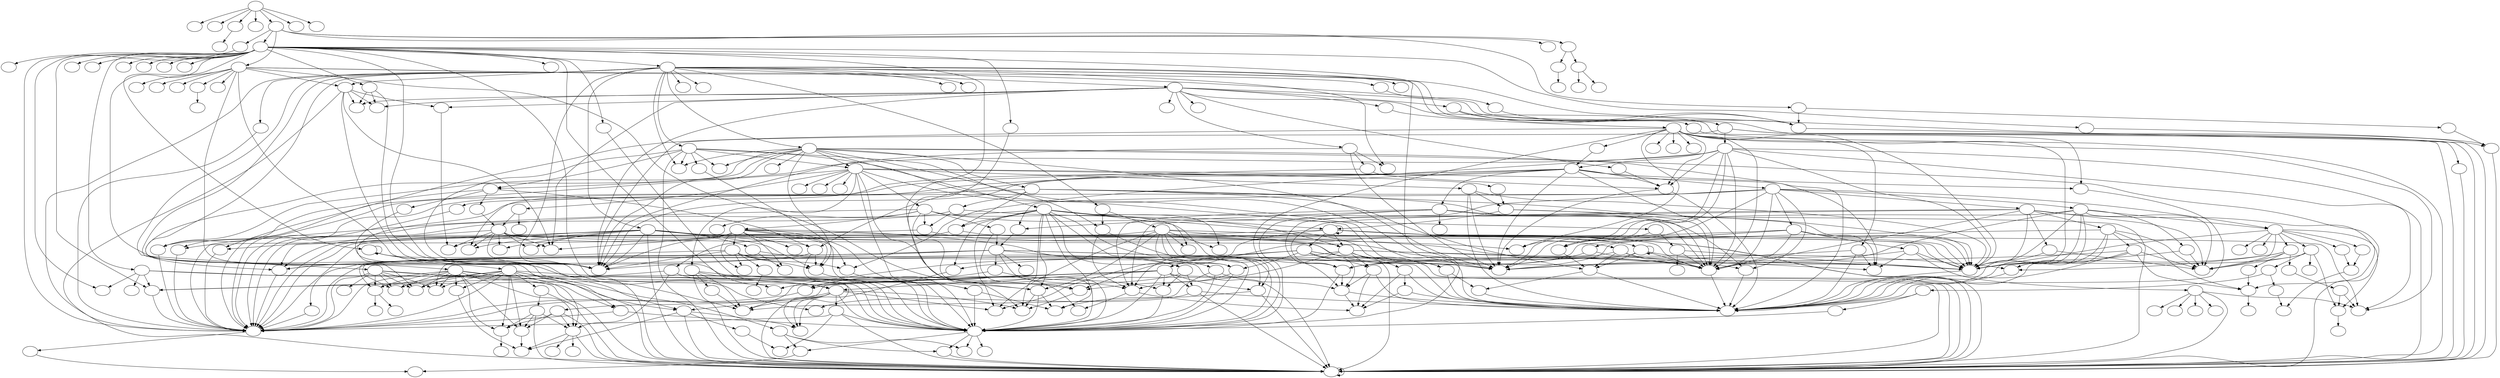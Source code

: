digraph  {
16850438 [fillcolor="#ffffff", func="start", label="", style=filled, type=func];
16851024 [fillcolor="#ffffff", func="__SEH_prolog", label="", style=filled, type=func];
16851020 [fillcolor="#ffffff", func="UserMathErrorFunction", label="", style=filled, type=func];
16851002 [fillcolor="#ffffff", func="sub_101203A", label="", style=filled, type=func];
16850996 [fillcolor="#ffffff", func="_initterm", label="", style=filled, type=func];
16838909 [fillcolor="#ffffff", func="sub_100F0FD", label="", style=filled, type=func];
16850990 [fillcolor="#ffffff", func="_XcptFilter", label="", style=filled, type=func];
16851083 [fillcolor="#ffffff", func="__SEH_epilog", label="", style=filled, type=func];
16851106 [fillcolor="#ffffff", func="_controlfp", label="", style=filled, type=func];
16860024 [fillcolor="#ffffff", func="sub_1014378", label="", style=filled, type=func];
16822307 [fillcolor="#ffffff", func="sub_100B023", label="", style=filled, type=func];
16836177 [fillcolor="#ffffff", func="sub_100E651", label="", style=filled, type=func];
16836337 [fillcolor="#ffffff", func="sub_100E6F1", label="", style=filled, type=func];
16837027 [fillcolor="#ffffff", func="sub_100E9A3", label="", style=filled, type=func];
16854644 [fillcolor="#ffffff", func="sub_1012E74", label="", style=filled, type=func];
16864315 [fillcolor="#ffffff", func="sub_101543B", label="", style=filled, type=func];
16859838 [fillcolor="#ffffff", func="sub_10142BE", label="", style=filled, type=func];
16803100 [fillcolor="#ffffff", func="sub_100651C", label="", style=filled, type=func];
16803220 [fillcolor="#ffffff", func="sub_1006594", label="", style=filled, type=func];
16789298 [fillcolor="#ffffff", func="sub_1002F32", label="", style=filled, type=func];
16852713 [fillcolor="#ffffff", func="sub_10126E9", label="", style=filled, type=func];
16851454 [fillcolor="#ffffff", func="sub_10121FE", label="", style=filled, type=func];
16856750 [fillcolor="#ffffff", func="sub_10136AE", label="", style=filled, type=func];
16856808 [fillcolor="#ffffff", func="sub_10136E8", label="", style=filled, type=func];
16824510 [fillcolor="#ffffff", func="sub_100B8BE", label="", style=filled, type=func];
16857567 [fillcolor="#ffffff", func="sub_10139DF", label="", style=filled, type=func];
16856687 [fillcolor="#ffffff", func="sub_101366F", label="", style=filled, type=func];
16829328 [fillcolor="#ffffff", func="sub_100CB90", label="", style=filled, type=func];
16821937 [fillcolor="#ffffff", func="sub_100AEB1", label="", style=filled, type=func];
16821422 [fillcolor="#ffffff", func="sub_100ACAE", label="", style=filled, type=func];
16852826 [fillcolor="#ffffff", func="sub_101275A", label="", style=filled, type=func];
16825423 [fillcolor="#ffffff", func="sub_100BC4F", label="", style=filled, type=func];
16839096 [fillcolor="#ffffff", func="sub_100F1B8", label="", style=filled, type=func];
16839346 [fillcolor="#ffffff", func="sub_100F2B2", label="", style=filled, type=func];
16839476 [fillcolor="#ffffff", func="sub_100F334", label="", style=filled, type=func];
16839388 [fillcolor="#ffffff", func="sub_100F2DC", label="", style=filled, type=func];
16839424 [fillcolor="#ffffff", func="sub_100F300", label="", style=filled, type=func];
16839107 [fillcolor="#ffffff", func="sub_100F1C3", label="", style=filled, type=func];
16839406 [fillcolor="#ffffff", func="sub_100F2EE", label="", style=filled, type=func];
16842158 [fillcolor="#ffffff", func="sub_100FDAE", label="", style=filled, type=func];
16825223 [fillcolor="#ffffff", func="sub_100BB87", label="", style=filled, type=func];
16803333 [fillcolor="#ffffff", func="sub_1006605", label="", style=filled, type=func];
16844269 [fillcolor="#ffffff", func="sub_10105ED", label="", style=filled, type=func];
16841919 [fillcolor="#ffffff", func="sub_100FCBF", label="", style=filled, type=func];
16841943 [fillcolor="#ffffff", func="sub_100FCD7", label="", style=filled, type=func];
16852370 [fillcolor="#ffffff", func="sub_1012592", label="", style=filled, type=func];
16841889 [fillcolor="#ffffff", func="sub_100FCA1", label="", style=filled, type=func];
16841859 [fillcolor="#ffffff", func="sub_100FC83", label="", style=filled, type=func];
16845403 [fillcolor="#ffffff", func="sub_1010A5B", label="", style=filled, type=func];
16829156 [fillcolor="#ffffff", func="sub_100CAE4", label="", style=filled, type=func];
16816893 [fillcolor="#ffffff", func="sub_1009AFD", label="", style=filled, type=func];
16830429 [fillcolor="#ffffff", func="sub_100CFDD", label="", style=filled, type=func];
16860807 [fillcolor="#ffffff", func="sub_1014687", label="", style=filled, type=func];
16856958 [fillcolor="#ffffff", func="sub_101377E", label="", style=filled, type=func];
16856911 [fillcolor="#ffffff", func="sub_101374F", label="", style=filled, type=func];
16802984 [fillcolor="#ffffff", func="sub_10064A8", label="", style=filled, type=func];
16852592 [fillcolor="#ffffff", func="sub_1012670", label="", style=filled, type=func];
16860062 [fillcolor="#ffffff", func="sub_101439E", label="", style=filled, type=func];
16860785 [fillcolor="#ffffff", func="sub_1014671", label="", style=filled, type=func];
16857542 [fillcolor="#ffffff", func="sub_10139C6", label="", style=filled, type=func];
16822874 [fillcolor="#ffffff", func="sub_100B25A", label="", style=filled, type=func];
16822903 [fillcolor="#ffffff", func="sub_100B277", label="", style=filled, type=func];
16818016 [fillcolor="#ffffff", func="sub_1009F60", label="", style=filled, type=func];
16818030 [fillcolor="#ffffff", func="sub_1009F6E", label="", style=filled, type=func];
16850280 [fillcolor="#ffffff", func="@__security_check_cookie@4", label="", style=filled, type=func];
16821395 [fillcolor="#ffffff", func="sub_100AC93", label="", style=filled, type=func];
16860332 [fillcolor="#ffffff", func="sub_10144AC", label="", style=filled, type=func];
16824161 [fillcolor="#ffffff", func="sub_100B761", label="", style=filled, type=func];
16850928 [fillcolor="#ffffff", func="sub_1011FF0", label="", style=filled, type=func];
16824312 [fillcolor="#ffffff", func="sub_100B7F8", label="", style=filled, type=func];
16808426 [fillcolor="#ffffff", func="sub_10079EA", label="", style=filled, type=func];
16824221 [fillcolor="#ffffff", func="sub_100B79D", label="", style=filled, type=func];
16843539 [fillcolor="#ffffff", func="sub_1010313", label="", style=filled, type=func];
16840936 [fillcolor="#ffffff", func="sub_100F8E8", label="", style=filled, type=func];
16807012 [fillcolor="#ffffff", func="sub_1007464", label="", style=filled, type=func];
16860310 [fillcolor="#ffffff", func="sub_1014496", label="", style=filled, type=func];
16839157 [fillcolor="#ffffff", func="sub_100F1F5", label="", style=filled, type=func];
16842645 [fillcolor="#ffffff", func="sub_100FF95", label="", style=filled, type=func];
16849593 [fillcolor="#ffffff", func="sub_1011AB9", label="", style=filled, type=func];
16848472 [fillcolor="#ffffff", func="sub_1011658", label="", style=filled, type=func];
16843274 [fillcolor="#ffffff", func="sub_101020A", label="", style=filled, type=func];
16843267 [fillcolor="#ffffff", func="sub_1010203", label="", style=filled, type=func];
16797394 [fillcolor="#ffffff", func="sub_1004ED2", label="", style=filled, type=func];
16843286 [fillcolor="#ffffff", func="sub_1010216", label="", style=filled, type=func];
16797451 [fillcolor="#ffffff", func="sub_1004F0B", label="", style=filled, type=func];
16797692 [fillcolor="#ffffff", func="sub_1004FFC", label="", style=filled, type=func];
16797116 [fillcolor="#ffffff", func="sub_1004DBC", label="", style=filled, type=func];
16817702 [fillcolor="#ffffff", func="sub_1009E26", label="", style=filled, type=func];
16817942 [fillcolor="#ffffff", func="sub_1009F16", label="", style=filled, type=func];
16792736 [fillcolor="#ffffff", func="sub_1003CA0", label="", style=filled, type=func];
16793304 [fillcolor="#ffffff", func="sub_1003ED8", label="", style=filled, type=func];
16823195 [fillcolor="#ffffff", func="sub_100B39B", label="", style=filled, type=func];
16826389 [fillcolor="#ffffff", func="sub_100C015", label="", style=filled, type=func];
16845310 [fillcolor="#ffffff", func="sub_10109FE", label="", style=filled, type=func];
16816969 [fillcolor="#ffffff", func="sub_1009B49", label="", style=filled, type=func];
16860125 [fillcolor="#ffffff", func="sub_10143DD", label="", style=filled, type=func];
16789516 [fillcolor="#ffffff", func="sub_100300C", label="", style=filled, type=func];
16839081 [fillcolor="#ffffff", func="sub_100F1A9", label="", style=filled, type=func];
16843439 [fillcolor="#ffffff", func="sub_10102AF", label="", style=filled, type=func];
16840863 [fillcolor="#ffffff", func="sub_100F89F", label="", style=filled, type=func];
16853352 [fillcolor="#ffffff", func="sub_1012968", label="", style=filled, type=func];
16853529 [fillcolor="#ffffff", func="sub_1012A19", label="", style=filled, type=func];
16842412 [fillcolor="#ffffff", func="sub_100FEAC", label="", style=filled, type=func];
16853730 [fillcolor="#ffffff", func="sub_1012AE2", label="", style=filled, type=func];
16854448 [fillcolor="#ffffff", func="sub_1012DB0", label="", style=filled, type=func];
16840496 [fillcolor="#ffffff", func="sub_100F730", label="", style=filled, type=func];
16846145 [fillcolor="#ffffff", func="sub_1010D41", label="", style=filled, type=func];
16849110 [fillcolor="#ffffff", func="sub_10118D6", label="", style=filled, type=func];
16840684 [fillcolor="#ffffff", func="sub_100F7EC", label="", style=filled, type=func];
16843349 [fillcolor="#ffffff", func="sub_1010255", label="", style=filled, type=func];
16795666 [fillcolor="#ffffff", func="sub_1004812", label="", style=filled, type=func];
16810705 [fillcolor="#ffffff", func="sub_10082D1", label="", style=filled, type=func];
16807205 [fillcolor="#ffffff", func="sub_1007525", label="", style=filled, type=func];
16807037 [fillcolor="#ffffff", func="sub_100747D", label="", style=filled, type=func];
16821289 [fillcolor="#ffffff", func="sub_100AC29", label="", style=filled, type=func];
16793765 [fillcolor="#ffffff", func="sub_10040A5", label="", style=filled, type=func];
16822100 [fillcolor="#ffffff", func="sub_100AF54", label="", style=filled, type=func];
16854479 [fillcolor="#ffffff", func="sub_1012DCF", label="", style=filled, type=func];
16807071 [fillcolor="#ffffff", func="sub_100749F", label="", style=filled, type=func];
16807182 [fillcolor="#ffffff", func="sub_100750E", label="", style=filled, type=func];
16793617 [fillcolor="#ffffff", func="sub_1004011", label="", style=filled, type=func];
16793735 [fillcolor="#ffffff", func="sub_1004087", label="", style=filled, type=func];
16852162 [fillcolor="#ffffff", func="sub_10124C2", label="", style=filled, type=func];
16789502 [fillcolor="#ffffff", func="sub_1002FFE", label="", style=filled, type=func];
16789642 [fillcolor="#ffffff", func="sub_100308A", label="", style=filled, type=func];
16789530 [fillcolor="#ffffff", func="sub_100301A", label="", style=filled, type=func];
16813388 [fillcolor="#ffffff", func="sub_1008D4C", label="", style=filled, type=func];
16800249 [fillcolor="#ffffff", func="sub_10059F9", label="", style=filled, type=func];
16789488 [fillcolor="#ffffff", func="sub_1002FF0", label="", style=filled, type=func];
16852239 [fillcolor="#ffffff", func="sub_101250F", label="", style=filled, type=func];
16812325 [fillcolor="#ffffff", func="sub_1008925", label="", style=filled, type=func];
16793169 [fillcolor="#ffffff", func="sub_1003E51", label="", style=filled, type=func];
16793082 [fillcolor="#ffffff", func="sub_1003DFA", label="", style=filled, type=func];
16855746 [fillcolor="#ffffff", func="sub_10132C2", label="", style=filled, type=func];
16792044 [fillcolor="#ffffff", func="sub_10039EC", label="", style=filled, type=func];
16852330 [fillcolor="#ffffff", func="sub_101256A", label="", style=filled, type=func];
16818478 [fillcolor="#ffffff", func="sub_100A12E", label="", style=filled, type=func];
16803434 [fillcolor="#ffffff", func="sub_100666A", label="", style=filled, type=func];
16820443 [fillcolor="#ffffff", func="sub_100A8DB", label="", style=filled, type=func];
16822679 [fillcolor="#ffffff", func="sub_100B197", label="", style=filled, type=func];
16818399 [fillcolor="#ffffff", func="sub_100A0DF", label="", style=filled, type=func];
16826108 [fillcolor="#ffffff", func="sub_100BEFC", label="", style=filled, type=func];
16853569 [fillcolor="#ffffff", func="sub_1012A41", label="", style=filled, type=func];
16853248 [fillcolor="#ffffff", func="sub_1012900", label="", style=filled, type=func];
16846116 [fillcolor="#ffffff", func="sub_1010D24", label="", style=filled, type=func];
16839654 [fillcolor="#ffffff", func="sub_100F3E6", label="", style=filled, type=func];
16846955 [fillcolor="#ffffff", func="sub_101106B", label="", style=filled, type=func];
16840457 [fillcolor="#ffffff", func="sub_100F709", label="", style=filled, type=func];
16851507 [fillcolor="#ffffff", func="sub_1012233", label="", style=filled, type=func];
16808984 [fillcolor="#ffffff", func="sub_1007C18", label="", style=filled, type=func];
16808393 [fillcolor="#ffffff", func="sub_10079C9", label="", style=filled, type=func];
16808214 [fillcolor="#ffffff", func="sub_1007916", label="", style=filled, type=func];
16808760 [fillcolor="#ffffff", func="sub_1007B38", label="", style=filled, type=func];
16810360 [fillcolor="#ffffff", func="sub_1008178", label="", style=filled, type=func];
16829095 [fillcolor="#ffffff", func="sub_100CAA7", label="", style=filled, type=func];
16820419 [fillcolor="#ffffff", func="sub_100A8C3", label="", style=filled, type=func];
16807054 [fillcolor="#ffffff", func="sub_100748E", label="", style=filled, type=func];
16813115 [fillcolor="#ffffff", func="sub_1008C3B", label="", style=filled, type=func];
16807291 [fillcolor="#ffffff", func="sub_100757B", label="", style=filled, type=func];
16807362 [fillcolor="#ffffff", func="sub_10075C2", label="", style=filled, type=func];
16813159 [fillcolor="#ffffff", func="sub_1008C67", label="", style=filled, type=func];
16791256 [fillcolor="#ffffff", func="sub_10036D8", label="", style=filled, type=func];
16820516 [fillcolor="#ffffff", func="sub_100A924", label="", style=filled, type=func];
16808127 [fillcolor="#ffffff", func="sub_10078BF", label="", style=filled, type=func];
16807256 [fillcolor="#ffffff", func="sub_1007558", label="", style=filled, type=func];
16807919 [fillcolor="#ffffff", func="sub_10077EF", label="", style=filled, type=func];
16854669 [fillcolor="#ffffff", func="sub_1012E8D", label="", style=filled, type=func];
16802668 [fillcolor="#ffffff", func="sub_100636C", label="", style=filled, type=func];
16852107 [fillcolor="#ffffff", func="sub_101248B", label="", style=filled, type=func];
16807659 [fillcolor="#ffffff", func="sub_10076EB", label="", style=filled, type=func];
16807707 [fillcolor="#ffffff", func="sub_100771B", label="", style=filled, type=func];
16808676 [fillcolor="#ffffff", func="sub_1007AE4", label="", style=filled, type=func];
16811256 [fillcolor="#ffffff", func="sub_10084F8", label="", style=filled, type=func];
16809067 [fillcolor="#ffffff", func="sub_1007C6B", label="", style=filled, type=func];
16791598 [fillcolor="#ffffff", func="sub_100382E", label="", style=filled, type=func];
16851578 [fillcolor="#ffffff", func="sub_101227A", label="", style=filled, type=func];
16791712 [fillcolor="#ffffff", func="sub_10038A0", label="", style=filled, type=func];
16813401 [fillcolor="#ffffff", func="sub_1008D59", label="", style=filled, type=func];
16819142 [fillcolor="#ffffff", func="sub_100A3C6", label="", style=filled, type=func];
16818086 [fillcolor="#ffffff", func="sub_1009FA6", label="", style=filled, type=func];
16851112 [fillcolor="#ffffff", func="sub_10120A8", label="", style=filled, type=func];
16852200 [fillcolor="#ffffff", func="sub_10124E8", label="", style=filled, type=func];
16852284 [fillcolor="#ffffff", func="sub_101253C", label="", style=filled, type=func];
16851839 [fillcolor="#ffffff", func="sub_101237F", label="", style=filled, type=func];
16851972 [fillcolor="#ffffff", func="sub_1012404", label="", style=filled, type=func];
16809937 [fillcolor="#ffffff", func="sub_1007FD1", label="", style=filled, type=func];
16818647 [fillcolor="#ffffff", func="sub_100A1D7", label="", style=filled, type=func];
16812969 [fillcolor="#ffffff", func="sub_1008BA9", label="", style=filled, type=func];
16851733 [fillcolor="#ffffff", func="sub_1012315", label="", style=filled, type=func];
16789656 [fillcolor="#ffffff", func="sub_1003098", label="", style=filled, type=func];
16800546 [fillcolor="#ffffff", func="sub_1005B22", label="", style=filled, type=func];
16790504 [fillcolor="#ffffff", func="sub_10033E8", label="", style=filled, type=func];
16800595 [fillcolor="#ffffff", func="sub_1005B53", label="", style=filled, type=func];
16822591 [fillcolor="#ffffff", func="sub_100B13F", label="", style=filled, type=func];
16807817 [fillcolor="#ffffff", func="sub_1007789", label="", style=filled, type=func];
16851322 [fillcolor="#ffffff", func="sub_101217A", label="", style=filled, type=func];
16807399 [fillcolor="#ffffff", func="sub_10075E7", label="", style=filled, type=func];
16855257 [fillcolor="#ffffff", func="sub_10130D9", label="", style=filled, type=func];
16807526 [fillcolor="#ffffff", func="sub_1007666", label="", style=filled, type=func];
16847343 [fillcolor="#ffffff", func="sub_10111EF", label="", style=filled, type=func];
16810504 [fillcolor="#ffffff", func="sub_1008208", label="", style=filled, type=func];
16808457 [fillcolor="#ffffff", func="sub_1007A09", label="", style=filled, type=func];
16789399 [fillcolor="#ffffff", func="sub_1002F97", label="", style=filled, type=func];
16790132 [fillcolor="#ffffff", func="sub_1003274", label="", style=filled, type=func];
16790187 [fillcolor="#ffffff", func="sub_10032AB", label="", style=filled, type=func];
16789690 [fillcolor="#ffffff", func="sub_10030BA", label="", style=filled, type=func];
16791948 [fillcolor="#ffffff", func="sub_100398C", label="", style=filled, type=func];
16818572 [fillcolor="#ffffff", func="sub_100A18C", label="", style=filled, type=func];
16813470 [fillcolor="#ffffff", func="sub_1008D9E", label="", style=filled, type=func];
16813563 [fillcolor="#ffffff", func="sub_1008DFB", label="", style=filled, type=func];
16813573 [fillcolor="#ffffff", func="sub_1008E05", label="", style=filled, type=func];
16802537 [fillcolor="#ffffff", func="sub_10062E9", label="", style=filled, type=func];
16851629 [fillcolor="#ffffff", func="sub_10122AD", label="", style=filled, type=func];
16847696 [fillcolor="#ffffff", func="sub_1011350", label="", style=filled, type=func];
16800307 [fillcolor="#ffffff", func="sub_1005A33", label="", style=filled, type=func];
16807274 [fillcolor="#ffffff", func="sub_100756A", label="", style=filled, type=func];
16807683 [fillcolor="#ffffff", func="sub_1007703", label="", style=filled, type=func];
16789757 [fillcolor="#ffffff", func="sub_10030FD", label="", style=filled, type=func];
16800144 [fillcolor="#ffffff", func="sub_1005990", label="", style=filled, type=func];
16814128 [fillcolor="#ffffff", func="sub_1009030", label="", style=filled, type=func];
16800203 [fillcolor="#ffffff", func="sub_10059CB", label="", style=filled, type=func];
16800628 [fillcolor="#ffffff", func="sub_1005B74", label="", style=filled, type=func];
16813273 [fillcolor="#ffffff", func="sub_1008CD9", label="", style=filled, type=func];
16813456 [fillcolor="#ffffff", func="sub_1008D90", label="", style=filled, type=func];
16816131 [fillcolor="#ffffff", func="sub_1009803", label="", style=filled, type=func];
16813361 [fillcolor="#ffffff", func="sub_1008D31", label="", style=filled, type=func];
16813996 [fillcolor="#ffffff", func="sub_1008FAC", label="", style=filled, type=func];
16816403 [fillcolor="#ffffff", func="sub_1009913", label="", style=filled, type=func];
16814992 [fillcolor="#ffffff", func="sub_1009390", label="", style=filled, type=func];
16807584 [fillcolor="#ffffff", func="sub_10076A0", label="", style=filled, type=func];
16802138 [fillcolor="#ffffff", func="sub_100615A", label="", style=filled, type=func];
16807646 [fillcolor="#ffffff", func="sub_10076DE", label="", style=filled, type=func];
16800293 [fillcolor="#ffffff", func="sub_1005A25", label="", style=filled, type=func];
16802392 [fillcolor="#ffffff", func="sub_1006258", label="", style=filled, type=func];
16802449 [fillcolor="#ffffff", func="sub_1006291", label="", style=filled, type=func];
16815654 [fillcolor="#ffffff", func="sub_1009626", label="", style=filled, type=func];
16816045 [fillcolor="#ffffff", func="sub_10097AD", label="", style=filled, type=func];
16802654 [fillcolor="#ffffff", func="sub_100635E", label="", style=filled, type=func];
16802609 [fillcolor="#ffffff", func="sub_1006331", label="", style=filled, type=func];
16856642 [fillcolor="#ffffff", func="sub_1013642", label="", style=filled, type=func];
16802467 [fillcolor="#ffffff", func="sub_10062A3", label="", style=filled, type=func];
16856664 [fillcolor="#ffffff", func="sub_1013658", label="", style=filled, type=func];
16856539 [fillcolor="#ffffff", func="sub_10135DB", label="", style=filled, type=func];
16802954 [fillcolor="#ffffff", func="sub_100648A", label="", style=filled, type=func];
16813583 [fillcolor="#ffffff", func="sub_1008E0F", label="", style=filled, type=func];
16813762 [fillcolor="#ffffff", func="sub_1008EC2", label="", style=filled, type=func];
16814141 [fillcolor="#ffffff", func="sub_100903D", label="", style=filled, type=func];
16814648 [fillcolor="#ffffff", func="sub_1009238", label="", style=filled, type=func];
16814184 [fillcolor="#ffffff", func="sub_1009068", label="", style=filled, type=func];
16807794 [fillcolor="#ffffff", func="sub_1007772", label="", style=filled, type=func];
16802895 [fillcolor="#ffffff", func="sub_100644F", label="", style=filled, type=func];
16815604 [fillcolor="#ffffff", func="sub_10095F4", label="", style=filled, type=func];
16856534 [fillcolor="#ffffff", func="sub_10135D6", label="", style=filled, type=func];
16856544 [fillcolor="#ffffff", func="sub_10135E0", label="", style=filled, type=func];
16854862 [fillcolor="#ffffff", func="sub_1012F4E", label="", style=filled, type=func];
16856324 [fillcolor="#ffffff", func="sub_1013504", label="", style=filled, type=func];
16855062 [fillcolor="#ffffff", func="sub_1013016", label="", style=filled, type=func];
16813623 [fillcolor="#ffffff", func="sub_1008E37", label="", style=filled, type=func];
16814500 [fillcolor="#ffffff", func="sub_10091A4", label="", style=filled, type=func];
16802682 [fillcolor="#ffffff", func="sub_100637A", label="", style=filled, type=func];
16856359 [fillcolor="#ffffff", func="sub_1013527", label="", style=filled, type=func];
16856412 [fillcolor="#ffffff", func="sub_101355C", label="", style=filled, type=func];
16856233 [fillcolor="#ffffff", func="sub_10134A9", label="", style=filled, type=func];
16814321 [fillcolor="#ffffff", func="sub_10090F1", label="", style=filled, type=func];
16814381 [fillcolor="#ffffff", func="sub_100912D", label="", style=filled, type=func];
16814419 [fillcolor="#ffffff", func="sub_1009153", label="", style=filled, type=func];
16814457 [fillcolor="#ffffff", func="sub_1009179", label="", style=filled, type=func];
16856146 [fillcolor="#ffffff", func="sub_1013452", label="", style=filled, type=func];
16850438 -> 16851024;
16850438 -> 16851020;
16850438 -> 16851002;
16850438 -> 16850996;
16850438 -> 16838909;
16850438 -> 16850990;
16850438 -> 16851083;
16851002 -> 16851106;
16838909 -> 16860024;
16838909 -> 16822307;
16838909 -> 16836177;
16838909 -> 16836337;
16838909 -> 16837027;
16838909 -> 16854644;
16860024 -> 16864315;
16860024 -> 16859838;
16822307 -> 16803100;
16822307 -> 16803220;
16836177 -> 16789298;
16836337 -> 16852713;
16836337 -> 16851454;
16836337 -> 16856750;
16836337 -> 16856808;
16836337 -> 16824510;
16836337 -> 16857567;
16836337 -> 16856687;
16836337 -> 16803100;
16836337 -> 16829328;
16836337 -> 16821937;
16836337 -> 16821422;
16837027 -> 16852826;
16837027 -> 16825423;
16837027 -> 16839096;
16837027 -> 16839346;
16837027 -> 16839476;
16837027 -> 16839388;
16837027 -> 16839424;
16837027 -> 16839107;
16837027 -> 16839406;
16837027 -> 16842158;
16837027 -> 16825223;
16837027 -> 16803333;
16837027 -> 16844269;
16837027 -> 16841919;
16837027 -> 16841943;
16837027 -> 16852370;
16837027 -> 16841889;
16837027 -> 16841859;
16837027 -> 16845403;
16837027 -> 16824510;
16837027 -> 16829156;
16837027 -> 16816893;
16837027 -> 16830429;
16864315 -> 16860807;
16859838 -> 16856958;
16859838 -> 16856911;
16803100 -> 16802984;
16803220 -> 16802984;
16852713 -> 16852592;
16852713 -> 16860062;
16852713 -> 16860785;
16857567 -> 16857542;
16829328 -> 16824510;
16829328 -> 16822874;
16829328 -> 16822903;
16829328 -> 16818016;
16829328 -> 16818030;
16829328 -> 16850280;
16821422 -> 16821395;
16852826 -> 16852592;
16852826 -> 16860332;
16852826 -> 16860785;
16852826 -> 16860062;
16825423 -> 16824161;
16842158 -> 16852826;
16842158 -> 16852370;
16825223 -> 16850928;
16825223 -> 16824510;
16825223 -> 16825223;
16825223 -> 16850280;
16803333 -> 16802984;
16844269 -> 16852826;
16844269 -> 16824312;
16844269 -> 16808426;
16844269 -> 16824221;
16844269 -> 16843539;
16844269 -> 16840936;
16844269 -> 16824161;
16844269 -> 16852370;
16844269 -> 16850280;
16841943 -> 16824161;
16841943 -> 16807012;
16841943 -> 16852826;
16852370 -> 16860310;
16841859 -> 16852370;
16845403 -> 16839157;
16845403 -> 16844269;
16845403 -> 16839476;
16845403 -> 16841859;
16845403 -> 16850280;
16829156 -> 16824510;
16829156 -> 16822903;
16829156 -> 16822874;
16816893 -> 16852826;
16830429 -> 16842645;
16830429 -> 16829328;
16830429 -> 16824510;
16830429 -> 16849593;
16830429 -> 16848472;
16830429 -> 16843274;
16830429 -> 16843267;
16830429 -> 16797394;
16830429 -> 16843286;
16830429 -> 16797451;
16830429 -> 16797692;
16830429 -> 16797116;
16830429 -> 16817702;
16830429 -> 16817942;
16830429 -> 16792736;
16830429 -> 16852370;
16830429 -> 16793304;
16830429 -> 16823195;
16830429 -> 16826389;
16830429 -> 16845310;
16830429 -> 16816969;
16830429 -> 16850280;
16802984 -> 16850280;
16852592 -> 16850280;
16860785 -> 16860125;
16818030 -> 16789516;
16850280 -> 16850280;
16821395 -> 16803100;
16843539 -> 16824312;
16843539 -> 16839081;
16843539 -> 16843439;
16843539 -> 16850280;
16840936 -> 16852826;
16840936 -> 16840863;
16840936 -> 16852370;
16840936 -> 16850280;
16860310 -> 16860125;
16842645 -> 16853352;
16842645 -> 16853529;
16842645 -> 16852826;
16842645 -> 16842412;
16842645 -> 16841943;
16842645 -> 16842158;
16842645 -> 16852370;
16842645 -> 16853730;
16842645 -> 16854448;
16849593 -> 16840496;
16849593 -> 16843539;
16849593 -> 16846145;
16849593 -> 16853352;
16849593 -> 16853529;
16849593 -> 16853730;
16849593 -> 16852826;
16849593 -> 16849110;
16849593 -> 16854448;
16849593 -> 16840684;
16849593 -> 16852370;
16849593 -> 16843349;
16849593 -> 16850280;
16848472 -> 16840496;
16848472 -> 16843539;
16848472 -> 16846145;
16848472 -> 16853352;
16848472 -> 16853529;
16848472 -> 16852826;
16848472 -> 16853730;
16848472 -> 16854448;
16848472 -> 16852370;
16848472 -> 16840684;
16848472 -> 16843349;
16797394 -> 16795666;
16797394 -> 16810705;
16843286 -> 16852370;
16797451 -> 16807205;
16797451 -> 16807037;
16797451 -> 16821289;
16797451 -> 16793765;
16797451 -> 16824510;
16797451 -> 16822100;
16797451 -> 16854479;
16797451 -> 16845310;
16797451 -> 16850280;
16797692 -> 16807071;
16797692 -> 16807182;
16797692 -> 16822100;
16797692 -> 16824510;
16797692 -> 16793617;
16797692 -> 16793735;
16797692 -> 16852162;
16797692 -> 16789502;
16797692 -> 16789642;
16797692 -> 16789516;
16797692 -> 16789530;
16797692 -> 16813388;
16797692 -> 16800249;
16797692 -> 16789488;
16797692 -> 16852239;
16797692 -> 16850280;
16797116 -> 16795666;
16797116 -> 16812325;
16797116 -> 16824510;
16797116 -> 16822100;
16797116 -> 16854479;
16797116 -> 16793169;
16797116 -> 16807037;
16797116 -> 16807071;
16797116 -> 16793082;
16797116 -> 16807182;
16797116 -> 16821289;
16797116 -> 16793765;
16797116 -> 16845310;
16797116 -> 16850280;
16792736 -> 16824510;
16792736 -> 16855746;
16792736 -> 16792044;
16792736 -> 16850280;
16793304 -> 16852330;
16826389 -> 16818016;
16826389 -> 16818478;
16826389 -> 16803434;
16826389 -> 16803100;
16826389 -> 16820443;
16826389 -> 16822679;
16826389 -> 16818030;
16826389 -> 16822903;
16826389 -> 16824510;
16826389 -> 16822874;
16826389 -> 16818399;
16826389 -> 16826108;
16826389 -> 16850280;
16843439 -> 16840863;
16853730 -> 16853569;
16853730 -> 16853248;
16840496 -> 16839081;
16846145 -> 16839081;
16846145 -> 16846116;
16846145 -> 16839654;
16846145 -> 16850280;
16849110 -> 16846955;
16849110 -> 16850280;
16840684 -> 16839081;
16843349 -> 16840457;
16795666 -> 16852826;
16795666 -> 16851507;
16810705 -> 16841943;
16810705 -> 16808984;
16810705 -> 16808426;
16810705 -> 16808393;
16810705 -> 16852826;
16810705 -> 16808214;
16810705 -> 16808760;
16810705 -> 16810360;
16810705 -> 16852370;
16810705 -> 16850280;
16807205 -> 16852826;
16821289 -> 16793617;
16821289 -> 16829095;
16821289 -> 16793735;
16821289 -> 16820419;
16793765 -> 16807054;
16793765 -> 16813115;
16793765 -> 16807291;
16793765 -> 16807362;
16793765 -> 16813159;
16793765 -> 16791256;
16793765 -> 16820516;
16793765 -> 16808127;
16793765 -> 16807256;
16793765 -> 16807919;
16793765 -> 16854669;
16793765 -> 16802668;
16793765 -> 16852107;
16807071 -> 16852826;
16807182 -> 16852370;
16793617 -> 16807071;
16793617 -> 16852826;
16793617 -> 16807182;
16793735 -> 16852370;
16852162 -> 16854479;
16800249 -> 16807659;
16800249 -> 16807707;
16852239 -> 16854479;
16812325 -> 16841943;
16812325 -> 16824161;
16812325 -> 16808676;
16812325 -> 16852826;
16812325 -> 16808984;
16812325 -> 16808426;
16812325 -> 16808393;
16812325 -> 16807012;
16812325 -> 16808214;
16812325 -> 16808760;
16812325 -> 16810360;
16812325 -> 16811256;
16812325 -> 16852370;
16812325 -> 16809067;
16812325 -> 16850280;
16793169 -> 16809067;
16793169 -> 16852162;
16793169 -> 16791598;
16793169 -> 16852239;
16793169 -> 16851578;
16793169 -> 16852370;
16855746 -> 16850280;
16792044 -> 16822100;
16792044 -> 16850280;
16792044 -> 16791712;
16792044 -> 16789488;
16792044 -> 16793617;
16792044 -> 16793735;
16792044 -> 16852162;
16792044 -> 16813401;
16792044 -> 16813388;
16792044 -> 16852239;
16852330 -> 16854479;
16803434 -> 16803100;
16803434 -> 16850280;
16820443 -> 16819142;
16818399 -> 16813401;
16826108 -> 16818086;
16826108 -> 16823195;
16826108 -> 16822100;
16826108 -> 16824510;
16846955 -> 16840496;
16846955 -> 16846145;
16846955 -> 16843349;
16846955 -> 16850280;
16851507 -> 16851454;
16851507 -> 16851112;
16808214 -> 16852826;
16808214 -> 16851507;
16808760 -> 16807012;
16808760 -> 16850280;
16810360 -> 16852200;
16810360 -> 16854669;
16810360 -> 16852284;
16810360 -> 16851839;
16810360 -> 16851972;
16810360 -> 16809937;
16810360 -> 16852107;
16829095 -> 16824221;
16820419 -> 16818647;
16813115 -> 16812969;
16807291 -> 16852826;
16807291 -> 16807012;
16807362 -> 16852370;
16813159 -> 16852239;
16813159 -> 16812969;
16813159 -> 16822100;
16813159 -> 16854479;
16791256 -> 16852826;
16791256 -> 16851733;
16791256 -> 16789656;
16791256 -> 16800546;
16791256 -> 16790504;
16791256 -> 16800595;
16791256 -> 16852370;
16791256 -> 16852107;
16820516 -> 16818647;
16820516 -> 16822591;
16807919 -> 16824312;
16807919 -> 16824221;
16807919 -> 16854669;
16807919 -> 16807817;
16807919 -> 16850280;
16854669 -> 16824161;
16852107 -> 16854479;
16852107 -> 16851322;
16807707 -> 16807399;
16807707 -> 16855257;
16807707 -> 16807526;
16808676 -> 16824312;
16811256 -> 16847343;
16811256 -> 16808426;
16811256 -> 16810504;
16811256 -> 16810360;
16811256 -> 16852162;
16811256 -> 16811256;
16811256 -> 16852239;
16811256 -> 16850280;
16809067 -> 16808457;
16809067 -> 16852370;
16791598 -> 16789399;
16791598 -> 16800595;
16791598 -> 16852370;
16851578 -> 16854479;
16851578 -> 16851322;
16791712 -> 16853529;
16791712 -> 16790132;
16791712 -> 16790187;
16791712 -> 16852330;
16791712 -> 16852162;
16791712 -> 16813401;
16791712 -> 16822100;
16791712 -> 16824510;
16791712 -> 16852370;
16791712 -> 16789690;
16813401 -> 16822100;
16813401 -> 16854479;
16819142 -> 16854479;
16819142 -> 16791948;
16819142 -> 16818572;
16819142 -> 16852162;
16819142 -> 16813401;
16819142 -> 16813470;
16819142 -> 16852239;
16819142 -> 16852826;
16819142 -> 16813563;
16819142 -> 16813573;
16819142 -> 16813388;
16819142 -> 16789488;
16819142 -> 16802537;
16818086 -> 16789502;
16818086 -> 16813401;
16852200 -> 16854479;
16852284 -> 16854479;
16851839 -> 16854479;
16851839 -> 16851629;
16851839 -> 16851112;
16851972 -> 16854479;
16851972 -> 16851733;
16851972 -> 16851112;
16809937 -> 16852826;
16809937 -> 16807399;
16809937 -> 16844269;
16809937 -> 16847696;
16809937 -> 16841859;
16809937 -> 16841919;
16809937 -> 16808760;
16809937 -> 16855257;
16809937 -> 16807526;
16809937 -> 16850280;
16818647 -> 16818572;
16818647 -> 16818016;
16818647 -> 16852162;
16818647 -> 16789502;
16818647 -> 16789642;
16818647 -> 16852239;
16818647 -> 16852826;
16818647 -> 16789516;
16818647 -> 16789530;
16812969 -> 16811256;
16812969 -> 16852162;
16812969 -> 16852239;
16851733 -> 16854479;
16851733 -> 16851112;
16800546 -> 16852826;
16800546 -> 16800307;
16790504 -> 16807291;
16790504 -> 16789690;
16790504 -> 16807362;
16790504 -> 16807274;
16790504 -> 16807071;
16790504 -> 16824510;
16790504 -> 16807182;
16790504 -> 16807683;
16790504 -> 16818016;
16790504 -> 16789757;
16790504 -> 16807659;
16790504 -> 16807707;
16790504 -> 16850280;
16800595 -> 16800144;
16800595 -> 16852370;
16807817 -> 16824221;
16851322 -> 16854479;
16807399 -> 16852826;
16855257 -> 16850928;
16855257 -> 16854479;
16855257 -> 16850280;
16807526 -> 16852370;
16847343 -> 16844269;
16847343 -> 16846145;
16847343 -> 16841859;
16847343 -> 16850280;
16810504 -> 16852162;
16810504 -> 16808676;
16810504 -> 16824221;
16810504 -> 16854669;
16810504 -> 16852239;
16810504 -> 16851733;
16810504 -> 16808214;
16810504 -> 16850280;
16810504 -> 16851972;
16808457 -> 16852162;
16808457 -> 16852370;
16808457 -> 16852239;
16808457 -> 16851578;
16808457 -> 16808457;
16789399 -> 16814128;
16789399 -> 16800203;
16790132 -> 16800628;
16790132 -> 16851507;
16790132 -> 16852200;
16790132 -> 16852162;
16790132 -> 16813273;
16790132 -> 16813456;
16790187 -> 16800628;
16790187 -> 16852200;
16790187 -> 16852162;
16790187 -> 16813273;
16790187 -> 16816131;
16790187 -> 16813361;
16790187 -> 16814128;
16790187 -> 16813996;
16790187 -> 16816403;
16790187 -> 16814992;
16789690 -> 16852826;
16791948 -> 16791712;
16818572 -> 16852370;
16813470 -> 16822100;
16813470 -> 16854479;
16813470 -> 16802668;
16851629 -> 16854479;
16851629 -> 16851112;
16847696 -> 16840496;
16847696 -> 16846145;
16847696 -> 16843349;
16847696 -> 16850280;
16800307 -> 16807584;
16800307 -> 16822100;
16800307 -> 16824510;
16800307 -> 16854479;
16800307 -> 16853352;
16800307 -> 16851507;
16800307 -> 16802138;
16800307 -> 16853730;
16800307 -> 16854448;
16800307 -> 16807646;
16789757 -> 16800293;
16789757 -> 16807274;
16789757 -> 16807071;
16789757 -> 16824510;
16789757 -> 16807182;
16789757 -> 16789690;
16789757 -> 16850280;
16800144 -> 16852162;
16800144 -> 16802392;
16800144 -> 16852239;
16800144 -> 16851578;
16814128 -> 16851578;
16800203 -> 16852162;
16800203 -> 16802449;
16800203 -> 16852239;
16800628 -> 16800307;
16813273 -> 16851733;
16813273 -> 16852826;
16816131 -> 16815654;
16816131 -> 16816045;
16816131 -> 16802654;
16816131 -> 16802609;
16816131 -> 16856642;
16816131 -> 16802467;
16816131 -> 16856664;
16816131 -> 16852239;
16816131 -> 16856539;
16813361 -> 16852370;
16813996 -> 16851507;
16813996 -> 16852162;
16813996 -> 16802654;
16813996 -> 16802954;
16813996 -> 16813583;
16813996 -> 16813762;
16813996 -> 16813273;
16813996 -> 16852239;
16816403 -> 16852162;
16816403 -> 16814141;
16816403 -> 16802654;
16816403 -> 16852239;
16816403 -> 16852284;
16816403 -> 16822100;
16816403 -> 16854479;
16816403 -> 16816131;
16814992 -> 16851507;
16814992 -> 16852162;
16814992 -> 16813273;
16814992 -> 16802668;
16814992 -> 16852239;
16814992 -> 16814648;
16814992 -> 16814184;
16807584 -> 16807399;
16807584 -> 16807526;
16802138 -> 16851733;
16802138 -> 16852826;
16802138 -> 16824221;
16800293 -> 16807794;
16802392 -> 16852370;
16815654 -> 16852239;
16815654 -> 16802895;
16815654 -> 16815604;
16815654 -> 16802654;
16815654 -> 16852284;
16816045 -> 16856534;
16816045 -> 16802654;
16816045 -> 16802609;
16816045 -> 16856544;
16816045 -> 16852239;
16802609 -> 16854862;
16856642 -> 16856324;
16856664 -> 16856324;
16802954 -> 16855062;
16813583 -> 16802654;
16813583 -> 16852239;
16813762 -> 16822100;
16813762 -> 16854479;
16813762 -> 16802654;
16813762 -> 16802954;
16813762 -> 16813623;
16813762 -> 16852284;
16814141 -> 16852239;
16814141 -> 16802654;
16814648 -> 16814500;
16814648 -> 16813273;
16814648 -> 16802668;
16814648 -> 16852239;
16814184 -> 16813273;
16814184 -> 16802668;
16802895 -> 16802682;
16815604 -> 16802954;
16856544 -> 16856359;
16856544 -> 16856412;
16856324 -> 16856233;
16813623 -> 16802654;
16813623 -> 16802954;
16813623 -> 16822100;
16813623 -> 16854479;
16813623 -> 16852239;
16814500 -> 16789488;
16814500 -> 16814321;
16814500 -> 16814381;
16814500 -> 16814419;
16814500 -> 16814457;
16814500 -> 16850280;
16802682 -> 16802609;
16802682 -> 16789488;
16856359 -> 16856233;
16856412 -> 16856146;
16856412 -> 16854479;
16856146 -> 16852826;
}

